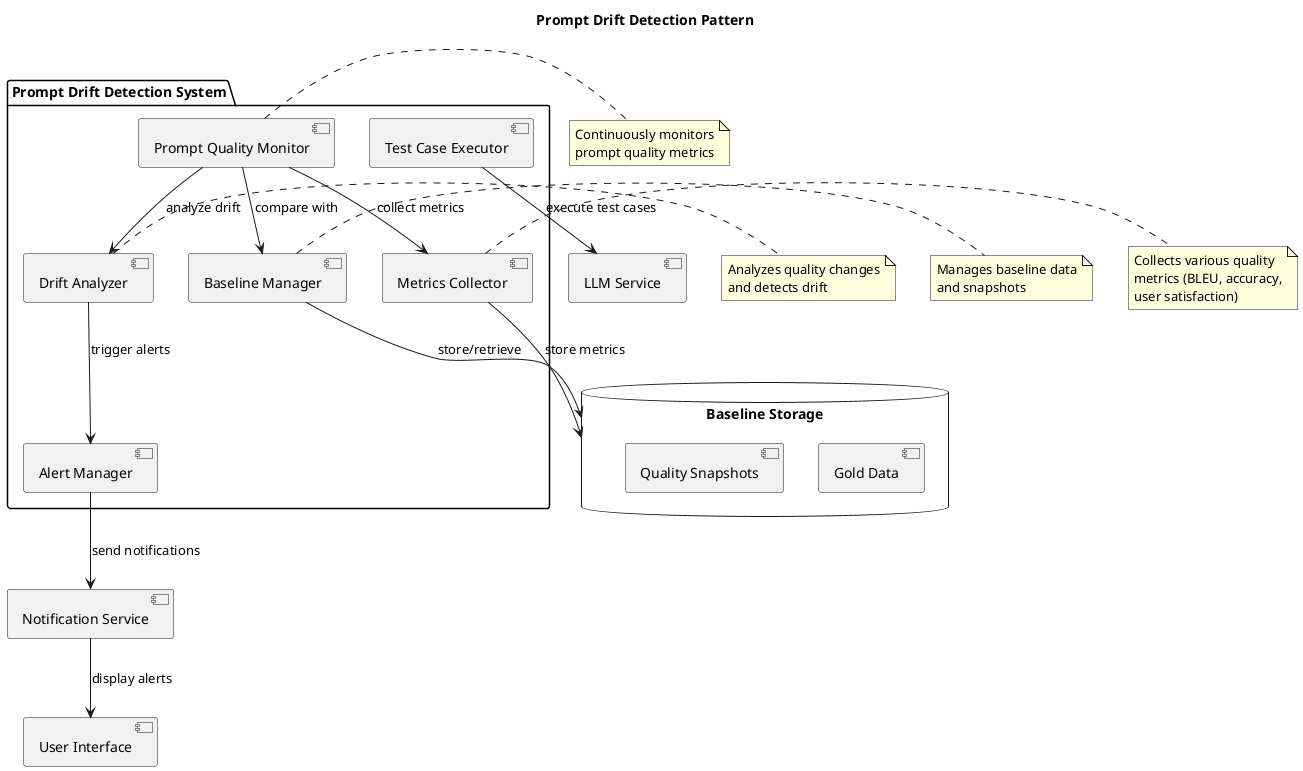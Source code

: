 @startuml prompt_drift_detection_pattern

skinparam componentStyle uml2
skinparam backgroundColor white
skinparam handwritten false

title Prompt Drift Detection Pattern

package "Prompt Drift Detection System" {
    [Prompt Quality Monitor] as monitor
    [Baseline Manager] as baseline
    [Drift Analyzer] as analyzer
    [Alert Manager] as alert
    [Metrics Collector] as metrics
    [Test Case Executor] as executor
}

database "Baseline Storage" as storage {
    [Gold Data]
    [Quality Snapshots]
}

[LLM Service] as llm
[User Interface] as ui
[Notification Service] as notify

monitor --> baseline : "compare with"
monitor --> analyzer : "analyze drift"
monitor --> metrics : "collect metrics"
analyzer --> alert : "trigger alerts"
baseline --> storage : "store/retrieve"
executor --> llm : "execute test cases"
metrics --> storage : "store metrics"
alert --> notify : "send notifications"
notify --> ui : "display alerts"

note right of monitor
  Continuously monitors
  prompt quality metrics
end note

note right of analyzer
  Analyzes quality changes
  and detects drift
end note

note right of baseline
  Manages baseline data
  and snapshots
end note

note right of metrics
  Collects various quality
  metrics (BLEU, accuracy,
  user satisfaction)
end note

@enduml 